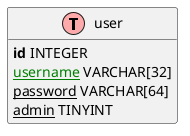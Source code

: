 @startuml
' definitions'
!define Table(name,desc) class name as "desc" << (T,#FFAAAA) >>
!define primary_key(x) <b>x</b>
!define unique(x) <color:green>x</color>
!define not_null(x) <u>x</u>
hide methods
hide stereotypes
' entities
Table(user, "user") {
primary_key(id) INTEGER
not_null(unique(username)) VARCHAR[32]
not_null(password) VARCHAR[64]
not_null(admin) TINYINT
}
' relationships
@enduml